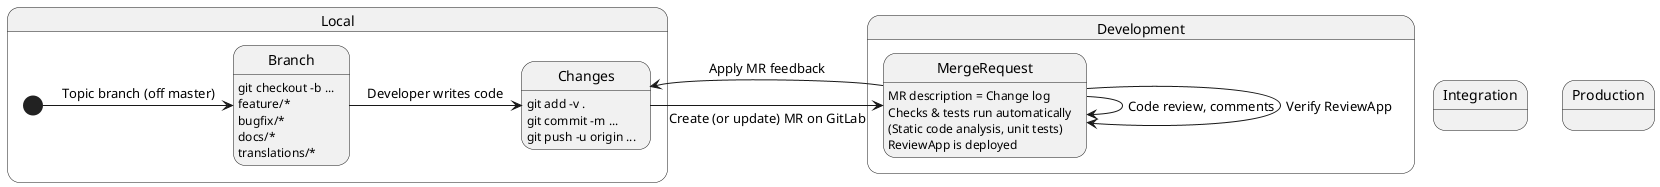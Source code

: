 @startuml

state Local {
  [*] -> Branch : Topic branch (off master)
  Branch : git checkout -b ...
  Branch : feature/*
  Branch : bugfix/*
  Branch : docs/*
  Branch : translations/*

  Branch -> Changes : Developer writes code
  Changes : git add -v .
  Changes : git commit -m ...
  Changes : git push -u origin ...
}

state Development {
  Changes -> MergeRequest : Create (or update) MR on GitLab
  MergeRequest : MR description = Change log
  MergeRequest : Checks & tests run automatically
  MergeRequest : (Static code analysis, unit tests)
  MergeRequest : ReviewApp is deployed

  MergeRequest -> MergeRequest : Code review, comments
  MergeRequest -> MergeRequest : Verify ReviewApp
  MergeRequest -> Changes : Apply MR feedback
}

state Integration {
}

state Production {
}

@enduml
